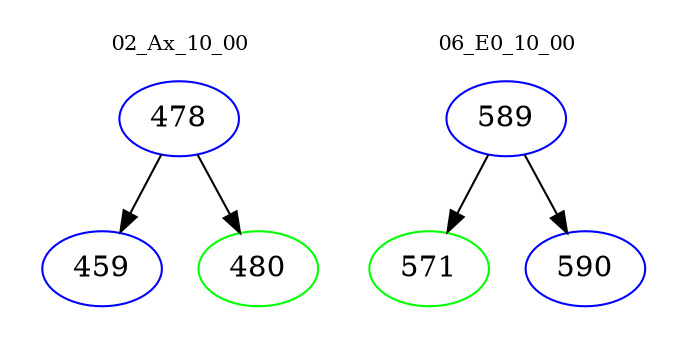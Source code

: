 digraph{
subgraph cluster_0 {
color = white
label = "02_Ax_10_00";
fontsize=10;
T0_478 [label="478", color="blue"]
T0_478 -> T0_459 [color="black"]
T0_459 [label="459", color="blue"]
T0_478 -> T0_480 [color="black"]
T0_480 [label="480", color="green"]
}
subgraph cluster_1 {
color = white
label = "06_E0_10_00";
fontsize=10;
T1_589 [label="589", color="blue"]
T1_589 -> T1_571 [color="black"]
T1_571 [label="571", color="green"]
T1_589 -> T1_590 [color="black"]
T1_590 [label="590", color="blue"]
}
}
